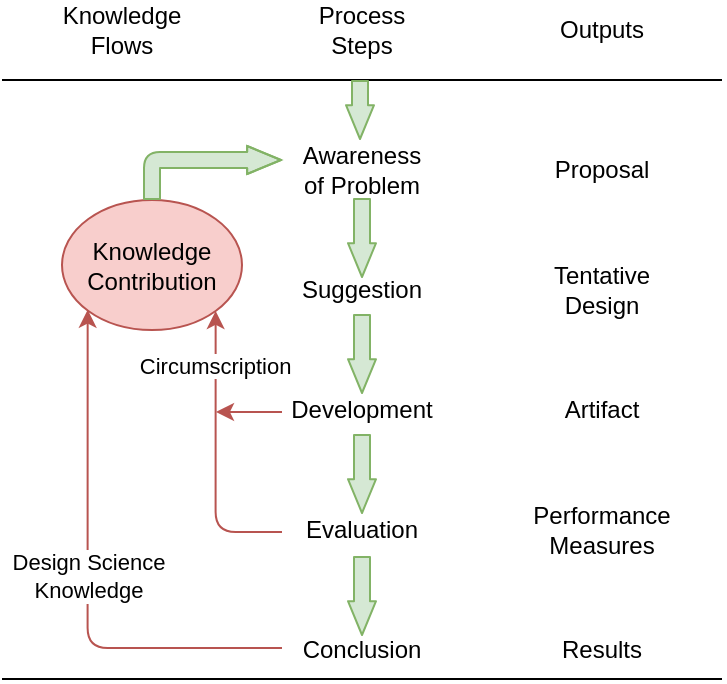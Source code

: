 <mxfile version="10.7.7" type="github"><diagram id="vX6F35_rNjGx4vREIW5T" name="Page-1"><mxGraphModel dx="843" dy="410" grid="0" gridSize="10" guides="1" tooltips="1" connect="1" arrows="1" fold="1" page="1" pageScale="1" pageWidth="827" pageHeight="1169" math="0" shadow="0"><root><mxCell id="0"/><mxCell id="1" parent="0"/><mxCell id="PQf2SAhRbtjys9EY63GN-1" value="" style="endArrow=none;html=1;" parent="1" edge="1"><mxGeometry width="50" height="50" relative="1" as="geometry"><mxPoint x="240" y="160" as="sourcePoint"/><mxPoint x="600" y="160" as="targetPoint"/></mxGeometry></mxCell><mxCell id="PQf2SAhRbtjys9EY63GN-2" value="" style="endArrow=none;html=1;" parent="1" edge="1"><mxGeometry width="50" height="50" relative="1" as="geometry"><mxPoint x="240" y="459.5" as="sourcePoint"/><mxPoint x="600" y="459.5" as="targetPoint"/></mxGeometry></mxCell><mxCell id="PQf2SAhRbtjys9EY63GN-3" value="Knowledge&lt;br&gt;Flows&lt;br&gt;" style="text;html=1;strokeColor=none;fillColor=none;align=center;verticalAlign=middle;whiteSpace=wrap;rounded=0;" parent="1" vertex="1"><mxGeometry x="280" y="120" width="40" height="30" as="geometry"/></mxCell><mxCell id="PQf2SAhRbtjys9EY63GN-4" value="Process&lt;br&gt;Steps&lt;br&gt;" style="text;html=1;strokeColor=none;fillColor=none;align=center;verticalAlign=middle;whiteSpace=wrap;rounded=0;" parent="1" vertex="1"><mxGeometry x="400" y="120" width="40" height="30" as="geometry"/></mxCell><mxCell id="PQf2SAhRbtjys9EY63GN-5" value="Outputs&lt;br&gt;" style="text;html=1;strokeColor=none;fillColor=none;align=center;verticalAlign=middle;whiteSpace=wrap;rounded=0;" parent="1" vertex="1"><mxGeometry x="520" y="120" width="40" height="30" as="geometry"/></mxCell><mxCell id="PQf2SAhRbtjys9EY63GN-6" value="Awareness of Problem&lt;br&gt;" style="text;html=1;strokeColor=none;fillColor=none;align=center;verticalAlign=middle;whiteSpace=wrap;rounded=0;" parent="1" vertex="1"><mxGeometry x="400" y="190" width="40" height="30" as="geometry"/></mxCell><mxCell id="PQf2SAhRbtjys9EY63GN-7" value="Proposal&lt;br&gt;" style="text;html=1;strokeColor=none;fillColor=none;align=center;verticalAlign=middle;whiteSpace=wrap;rounded=0;" parent="1" vertex="1"><mxGeometry x="520" y="190" width="40" height="30" as="geometry"/></mxCell><mxCell id="PQf2SAhRbtjys9EY63GN-8" value="Suggestion&lt;br&gt;" style="text;html=1;strokeColor=none;fillColor=none;align=center;verticalAlign=middle;whiteSpace=wrap;rounded=0;" parent="1" vertex="1"><mxGeometry x="400" y="250" width="40" height="30" as="geometry"/></mxCell><mxCell id="PQf2SAhRbtjys9EY63GN-9" value="Development&lt;br&gt;" style="text;html=1;strokeColor=none;fillColor=none;align=center;verticalAlign=middle;whiteSpace=wrap;rounded=0;" parent="1" vertex="1"><mxGeometry x="400" y="310" width="40" height="30" as="geometry"/></mxCell><mxCell id="PQf2SAhRbtjys9EY63GN-10" value="Evaluation&lt;br&gt;" style="text;html=1;strokeColor=none;fillColor=none;align=center;verticalAlign=middle;whiteSpace=wrap;rounded=0;" parent="1" vertex="1"><mxGeometry x="400" y="370" width="40" height="30" as="geometry"/></mxCell><mxCell id="PQf2SAhRbtjys9EY63GN-11" value="Conclusion&lt;br&gt;" style="text;html=1;strokeColor=none;fillColor=none;align=center;verticalAlign=middle;whiteSpace=wrap;rounded=0;" parent="1" vertex="1"><mxGeometry x="400" y="430" width="40" height="30" as="geometry"/></mxCell><mxCell id="PQf2SAhRbtjys9EY63GN-12" value="Tentative Design&lt;br&gt;" style="text;html=1;strokeColor=none;fillColor=none;align=center;verticalAlign=middle;whiteSpace=wrap;rounded=0;" parent="1" vertex="1"><mxGeometry x="520" y="250" width="40" height="30" as="geometry"/></mxCell><mxCell id="PQf2SAhRbtjys9EY63GN-13" value="Artifact&lt;br&gt;" style="text;html=1;strokeColor=none;fillColor=none;align=center;verticalAlign=middle;whiteSpace=wrap;rounded=0;" parent="1" vertex="1"><mxGeometry x="520" y="310" width="40" height="30" as="geometry"/></mxCell><mxCell id="PQf2SAhRbtjys9EY63GN-14" value="Performance Measures&lt;br&gt;" style="text;html=1;strokeColor=none;fillColor=none;align=center;verticalAlign=middle;whiteSpace=wrap;rounded=0;" parent="1" vertex="1"><mxGeometry x="520" y="370" width="40" height="30" as="geometry"/></mxCell><mxCell id="PQf2SAhRbtjys9EY63GN-15" value="Results&lt;br&gt;" style="text;html=1;strokeColor=none;fillColor=none;align=center;verticalAlign=middle;whiteSpace=wrap;rounded=0;" parent="1" vertex="1"><mxGeometry x="520" y="430" width="40" height="30" as="geometry"/></mxCell><mxCell id="PQf2SAhRbtjys9EY63GN-19" value="" style="shape=flexArrow;endArrow=classic;html=1;endWidth=5;endSize=5.31;width=8;fillColor=#d5e8d4;strokeColor=#82b366;" parent="1" edge="1"><mxGeometry width="50" height="50" relative="1" as="geometry"><mxPoint x="419" y="160" as="sourcePoint"/><mxPoint x="419" y="190" as="targetPoint"/></mxGeometry></mxCell><mxCell id="PQf2SAhRbtjys9EY63GN-20" value="" style="shape=flexArrow;endArrow=classic;html=1;endWidth=5;endSize=5.31;width=8;fillColor=#d5e8d4;strokeColor=#82b366;" parent="1" edge="1"><mxGeometry width="50" height="50" relative="1" as="geometry"><mxPoint x="420" y="219" as="sourcePoint"/><mxPoint x="420" y="259" as="targetPoint"/></mxGeometry></mxCell><mxCell id="PQf2SAhRbtjys9EY63GN-21" value="" style="shape=flexArrow;endArrow=classic;html=1;endWidth=5;endSize=5.31;width=8;fillColor=#d5e8d4;strokeColor=#82b366;" parent="1" edge="1"><mxGeometry width="50" height="50" relative="1" as="geometry"><mxPoint x="420" y="277" as="sourcePoint"/><mxPoint x="420" y="317" as="targetPoint"/></mxGeometry></mxCell><mxCell id="PQf2SAhRbtjys9EY63GN-22" value="" style="shape=flexArrow;endArrow=classic;html=1;endWidth=5;endSize=5.31;width=8;fillColor=#d5e8d4;strokeColor=#82b366;" parent="1" edge="1"><mxGeometry width="50" height="50" relative="1" as="geometry"><mxPoint x="420" y="337" as="sourcePoint"/><mxPoint x="420" y="377" as="targetPoint"/></mxGeometry></mxCell><mxCell id="PQf2SAhRbtjys9EY63GN-23" value="" style="shape=flexArrow;endArrow=classic;html=1;endWidth=5;endSize=5.31;width=8;fillColor=#d5e8d4;strokeColor=#82b366;" parent="1" edge="1"><mxGeometry width="50" height="50" relative="1" as="geometry"><mxPoint x="420" y="398" as="sourcePoint"/><mxPoint x="420" y="438" as="targetPoint"/></mxGeometry></mxCell><mxCell id="PQf2SAhRbtjys9EY63GN-25" value="Knowledge&lt;br&gt;Contribution&lt;br&gt;" style="ellipse;whiteSpace=wrap;html=1;fillColor=#f8cecc;strokeColor=#b85450;" parent="1" vertex="1"><mxGeometry x="270" y="220" width="90" height="65" as="geometry"/></mxCell><mxCell id="PQf2SAhRbtjys9EY63GN-27" value="" style="shape=flexArrow;endArrow=classic;html=1;endWidth=5;endSize=5.31;width=8;edgeStyle=orthogonalEdgeStyle;exitX=0.5;exitY=0;exitDx=0;exitDy=0;fillColor=#d5e8d4;strokeColor=#82b366;" parent="1" source="PQf2SAhRbtjys9EY63GN-25" edge="1"><mxGeometry width="50" height="50" relative="1" as="geometry"><mxPoint x="140" y="220" as="sourcePoint"/><mxPoint x="380" y="200" as="targetPoint"/><Array as="points"><mxPoint x="315" y="200"/></Array></mxGeometry></mxCell><mxCell id="PQf2SAhRbtjys9EY63GN-28" value="Design Science&lt;br&gt;Knowledge&lt;br&gt;" style="endArrow=classic;html=1;entryX=0;entryY=1;entryDx=0;entryDy=0;edgeStyle=orthogonalEdgeStyle;fillColor=#f8cecc;strokeColor=#b85450;" parent="1" edge="1"><mxGeometry width="50" height="50" relative="1" as="geometry"><mxPoint x="380" y="444" as="sourcePoint"/><mxPoint x="282.833" y="274.833" as="targetPoint"/><Array as="points"><mxPoint x="380" y="444"/><mxPoint x="283" y="444"/></Array></mxGeometry></mxCell><mxCell id="PQf2SAhRbtjys9EY63GN-29" value="Circumscription&#10;&#10;&#10;" style="endArrow=classic;entryX=1;entryY=1;entryDx=0;entryDy=0;edgeStyle=orthogonalEdgeStyle;verticalAlign=bottom;labelBackgroundColor=#ffffff;labelBorderColor=none;horizontal=1;jumpStyle=sharp;shadow=0;comic=0;backgroundOutline=1;labelPosition=center;verticalLabelPosition=top;align=center;fillColor=#f8cecc;strokeColor=#b85450;" parent="1" target="PQf2SAhRbtjys9EY63GN-25" edge="1"><mxGeometry x="-0.057" width="50" height="50" relative="1" as="geometry"><mxPoint x="380" y="386" as="sourcePoint"/><mxPoint x="360" y="330" as="targetPoint"/><Array as="points"><mxPoint x="380" y="386"/><mxPoint x="347" y="386"/></Array><mxPoint as="offset"/></mxGeometry></mxCell><mxCell id="PQf2SAhRbtjys9EY63GN-30" value="" style="endArrow=classic;html=1;fillColor=#f8cecc;strokeColor=#b85450;" parent="1" edge="1"><mxGeometry width="50" height="50" relative="1" as="geometry"><mxPoint x="380" y="326" as="sourcePoint"/><mxPoint x="347" y="326" as="targetPoint"/><Array as="points"><mxPoint x="372" y="326"/></Array></mxGeometry></mxCell></root></mxGraphModel></diagram></mxfile>